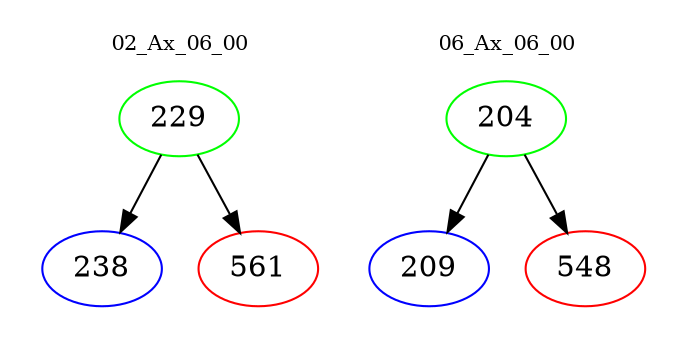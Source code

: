 digraph{
subgraph cluster_0 {
color = white
label = "02_Ax_06_00";
fontsize=10;
T0_229 [label="229", color="green"]
T0_229 -> T0_238 [color="black"]
T0_238 [label="238", color="blue"]
T0_229 -> T0_561 [color="black"]
T0_561 [label="561", color="red"]
}
subgraph cluster_1 {
color = white
label = "06_Ax_06_00";
fontsize=10;
T1_204 [label="204", color="green"]
T1_204 -> T1_209 [color="black"]
T1_209 [label="209", color="blue"]
T1_204 -> T1_548 [color="black"]
T1_548 [label="548", color="red"]
}
}
